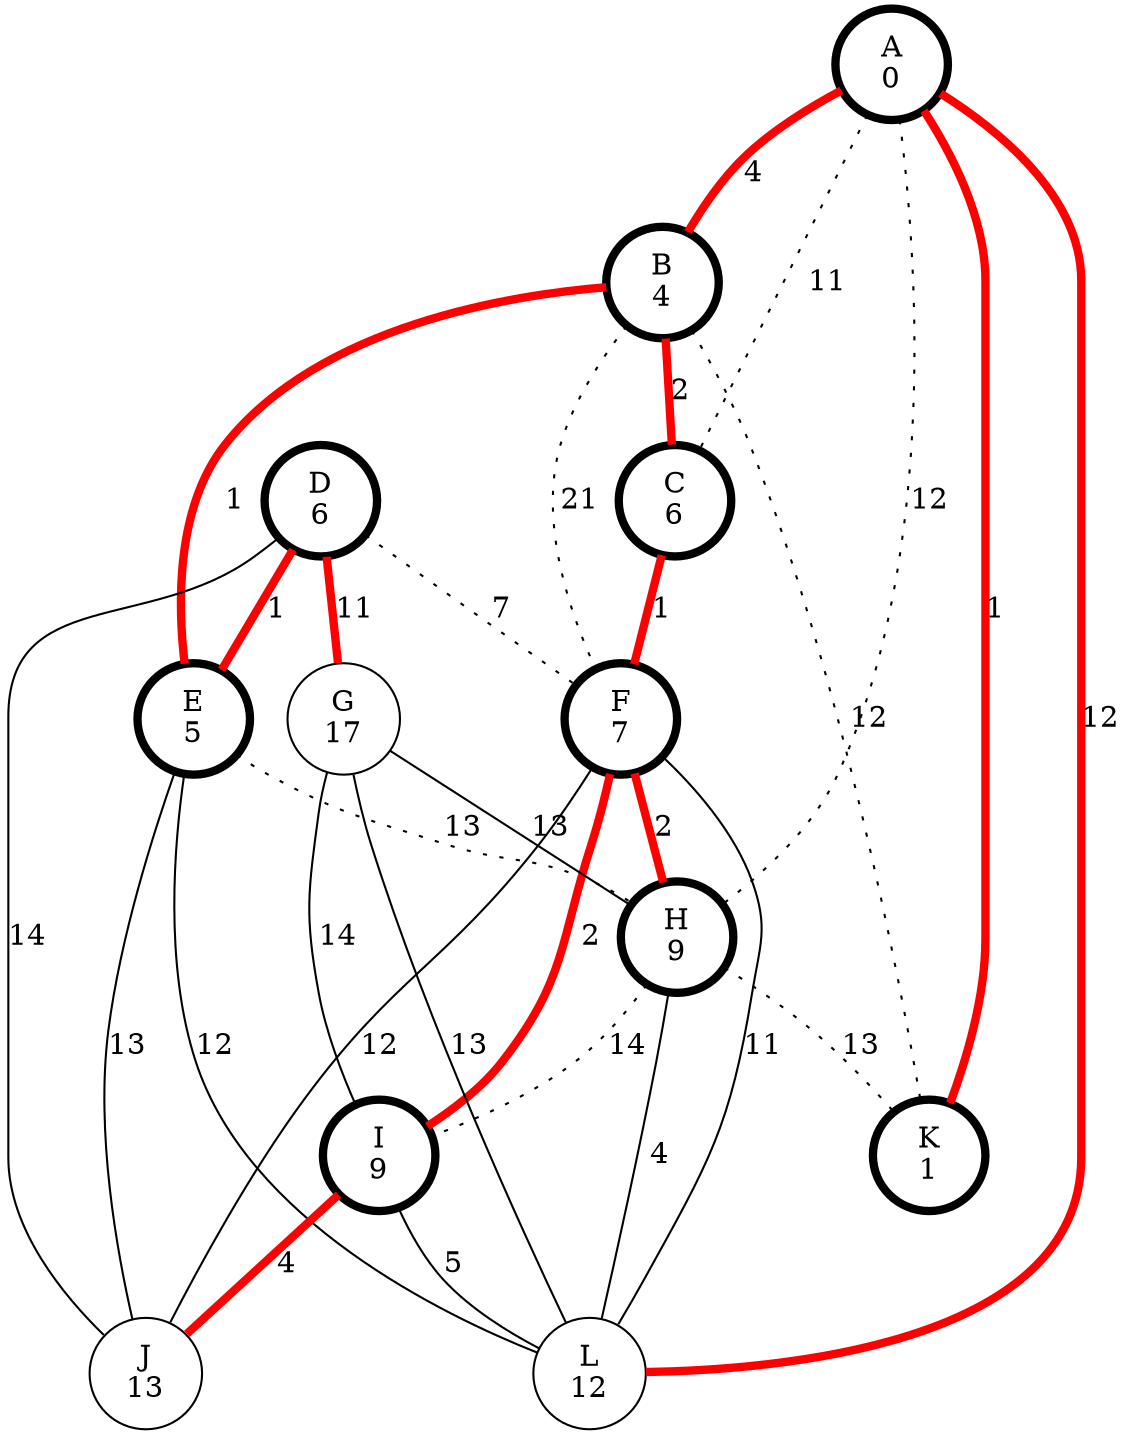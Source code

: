 graph {
  A [label="A\n0" penwidth=4];
  B [label="B\n4" penwidth=4];
  C [label="C\n6" penwidth=4];
  D [label="D\n6" penwidth=4];
  E [label="E\n5" penwidth=4];
  F [label="F\n7" penwidth=4];
  G [label="G\n17"];
  H [label="H\n9" penwidth=4];
  I [label="I\n9" penwidth=4];
  J [label="J\n13"];
  K [label="K\n1" penwidth=4];
  L [label="L\n12"];

  A -- C [label=11 style=dotted]
  A -- H [label=12 style=dotted]
  A -- L [label=12 penwidth=4 color=red]
  A -- B [label=4 penwidth=4 color=red]
  A -- K [label=1 penwidth=4 color=red]
  B -- C [label=2 penwidth=4 color=red]
  B -- F [label=21 style=dotted]
  B -- E [label=1 penwidth=4 color=red]
  B -- K [label=12 style=dotted]
  C -- F [label=1 penwidth=4 color=red]
  D -- G [label=11 penwidth=4 color=red]
  D -- J [label=14]
  D -- F [label=7 style=dotted]
  D -- E [label=1 penwidth=4 color=red]
  E -- H [label=13 style=dotted]
  E -- J [label=13]
  E -- L [label=12]
  F -- H [label=2 penwidth=4 color=red]
  F -- I [label=2 penwidth=4 color=red]
  F -- J [label=12]
  F -- L [label=11]
  G -- H [label=13]
  G -- I [label=14]
  G -- L [label=13]
  H -- I [label=14 style=dotted]
  H -- L [label=4]
  H -- K [label=13 style=dotted]
  I -- J [label=4 penwidth=4 color=red]
  I -- L [label=5]
}
